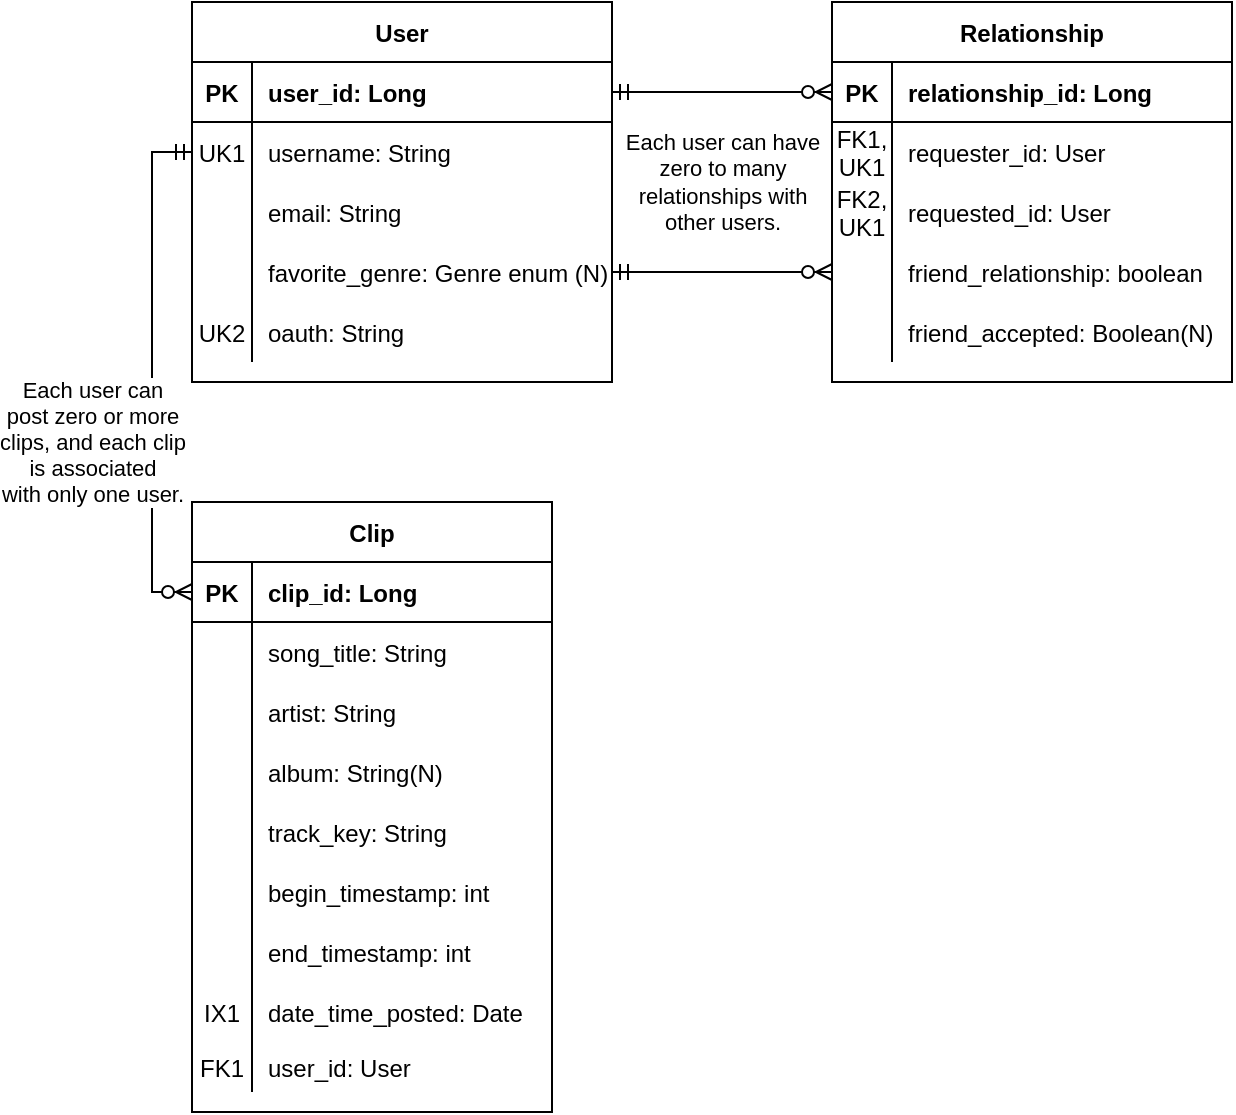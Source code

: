 <mxfile version="13.9.9" type="device"><diagram id="37Z7J8a7XE6H4yeSGgAZ" name="Page-1"><mxGraphModel dx="460" dy="695" grid="1" gridSize="10" guides="1" tooltips="1" connect="1" arrows="1" fold="1" page="1" pageScale="1" pageWidth="850" pageHeight="1100" math="0" shadow="0"><root><mxCell id="0"/><mxCell id="1" parent="0"/><mxCell id="KNyDeAOOPbD6csaYA2hz-42" style="edgeStyle=orthogonalEdgeStyle;rounded=0;orthogonalLoop=1;jettySize=auto;html=1;entryX=1;entryY=0.5;entryDx=0;entryDy=0;startArrow=ERzeroToMany;startFill=1;endArrow=ERmandOne;endFill=0;exitX=0;exitY=0.5;exitDx=0;exitDy=0;" parent="1" source="xBZSRS5c9fNHFquKNub9-20" target="KNyDeAOOPbD6csaYA2hz-11" edge="1"><mxGeometry relative="1" as="geometry"><mxPoint x="440" y="300" as="sourcePoint"/></mxGeometry></mxCell><mxCell id="KNyDeAOOPbD6csaYA2hz-41" style="edgeStyle=orthogonalEdgeStyle;rounded=0;orthogonalLoop=1;jettySize=auto;html=1;startArrow=ERzeroToMany;startFill=1;endArrow=ERmandOne;endFill=0;exitX=0;exitY=0.5;exitDx=0;exitDy=0;" parent="1" source="xBZSRS5c9fNHFquKNub9-2" target="KNyDeAOOPbD6csaYA2hz-2" edge="1"><mxGeometry relative="1" as="geometry"><mxPoint x="440" y="250" as="sourcePoint"/></mxGeometry></mxCell><mxCell id="i-KPgfUOp5TvV-Z0CG1M-5" value="Each user can have&lt;br&gt;zero to many &lt;br&gt;relationships with&lt;br&gt;other users." style="edgeLabel;html=1;align=center;verticalAlign=middle;resizable=0;points=[];" parent="KNyDeAOOPbD6csaYA2hz-41" vertex="1" connectable="0"><mxGeometry x="-0.2" y="-1" relative="1" as="geometry"><mxPoint x="-11" y="46" as="offset"/></mxGeometry></mxCell><mxCell id="KNyDeAOOPbD6csaYA2hz-73" style="edgeStyle=orthogonalEdgeStyle;rounded=0;orthogonalLoop=1;jettySize=auto;html=1;exitX=0;exitY=0.5;exitDx=0;exitDy=0;startArrow=ERzeroToMany;startFill=1;endArrow=ERmandOne;endFill=0;entryX=0;entryY=0.5;entryDx=0;entryDy=0;" parent="1" source="KNyDeAOOPbD6csaYA2hz-28" target="KNyDeAOOPbD6csaYA2hz-5" edge="1"><mxGeometry relative="1" as="geometry"><mxPoint x="200" y="305" as="targetPoint"/></mxGeometry></mxCell><mxCell id="i-KPgfUOp5TvV-Z0CG1M-1" value="Each user can &lt;br&gt;post zero or more &lt;br&gt;clips, and each clip &lt;br&gt;is associated &lt;br&gt;with only one user." style="edgeLabel;html=1;align=center;verticalAlign=middle;resizable=0;points=[];" parent="KNyDeAOOPbD6csaYA2hz-73" vertex="1" connectable="0"><mxGeometry x="-0.3" y="3" relative="1" as="geometry"><mxPoint x="-27" y="-4" as="offset"/></mxGeometry></mxCell><mxCell id="KNyDeAOOPbD6csaYA2hz-1" value="User" style="shape=table;startSize=30;container=1;collapsible=1;childLayout=tableLayout;fixedRows=1;rowLines=0;fontStyle=1;align=center;resizeLast=1;" parent="1" vertex="1"><mxGeometry x="220" y="130" width="210" height="190" as="geometry"/></mxCell><mxCell id="KNyDeAOOPbD6csaYA2hz-2" value="" style="shape=partialRectangle;collapsible=0;dropTarget=0;pointerEvents=0;fillColor=none;top=0;left=0;bottom=1;right=0;points=[[0,0.5],[1,0.5]];portConstraint=eastwest;" parent="KNyDeAOOPbD6csaYA2hz-1" vertex="1"><mxGeometry y="30" width="210" height="30" as="geometry"/></mxCell><mxCell id="KNyDeAOOPbD6csaYA2hz-3" value="PK" style="shape=partialRectangle;connectable=0;fillColor=none;top=0;left=0;bottom=0;right=0;fontStyle=1;overflow=hidden;" parent="KNyDeAOOPbD6csaYA2hz-2" vertex="1"><mxGeometry width="30" height="30" as="geometry"/></mxCell><mxCell id="KNyDeAOOPbD6csaYA2hz-4" value="user_id: Long" style="shape=partialRectangle;connectable=0;fillColor=none;top=0;left=0;bottom=0;right=0;align=left;spacingLeft=6;fontStyle=1;overflow=hidden;" parent="KNyDeAOOPbD6csaYA2hz-2" vertex="1"><mxGeometry x="30" width="180" height="30" as="geometry"/></mxCell><mxCell id="KNyDeAOOPbD6csaYA2hz-5" value="" style="shape=partialRectangle;collapsible=0;dropTarget=0;pointerEvents=0;fillColor=none;top=0;left=0;bottom=0;right=0;points=[[0,0.5],[1,0.5]];portConstraint=eastwest;" parent="KNyDeAOOPbD6csaYA2hz-1" vertex="1"><mxGeometry y="60" width="210" height="30" as="geometry"/></mxCell><mxCell id="KNyDeAOOPbD6csaYA2hz-6" value="UK1" style="shape=partialRectangle;connectable=0;fillColor=none;top=0;left=0;bottom=0;right=0;editable=1;overflow=hidden;" parent="KNyDeAOOPbD6csaYA2hz-5" vertex="1"><mxGeometry width="30" height="30" as="geometry"/></mxCell><mxCell id="KNyDeAOOPbD6csaYA2hz-7" value="username: String" style="shape=partialRectangle;connectable=0;fillColor=none;top=0;left=0;bottom=0;right=0;align=left;spacingLeft=6;overflow=hidden;" parent="KNyDeAOOPbD6csaYA2hz-5" vertex="1"><mxGeometry x="30" width="180" height="30" as="geometry"/></mxCell><mxCell id="KNyDeAOOPbD6csaYA2hz-8" value="" style="shape=partialRectangle;collapsible=0;dropTarget=0;pointerEvents=0;fillColor=none;top=0;left=0;bottom=0;right=0;points=[[0,0.5],[1,0.5]];portConstraint=eastwest;" parent="KNyDeAOOPbD6csaYA2hz-1" vertex="1"><mxGeometry y="90" width="210" height="30" as="geometry"/></mxCell><mxCell id="KNyDeAOOPbD6csaYA2hz-9" value="" style="shape=partialRectangle;connectable=0;fillColor=none;top=0;left=0;bottom=0;right=0;editable=1;overflow=hidden;" parent="KNyDeAOOPbD6csaYA2hz-8" vertex="1"><mxGeometry width="30" height="30" as="geometry"/></mxCell><mxCell id="KNyDeAOOPbD6csaYA2hz-10" value="email: String" style="shape=partialRectangle;connectable=0;fillColor=none;top=0;left=0;bottom=0;right=0;align=left;spacingLeft=6;overflow=hidden;" parent="KNyDeAOOPbD6csaYA2hz-8" vertex="1"><mxGeometry x="30" width="180" height="30" as="geometry"/></mxCell><mxCell id="KNyDeAOOPbD6csaYA2hz-11" value="" style="shape=partialRectangle;collapsible=0;dropTarget=0;pointerEvents=0;fillColor=none;top=0;left=0;bottom=0;right=0;points=[[0,0.5],[1,0.5]];portConstraint=eastwest;" parent="KNyDeAOOPbD6csaYA2hz-1" vertex="1"><mxGeometry y="120" width="210" height="30" as="geometry"/></mxCell><mxCell id="KNyDeAOOPbD6csaYA2hz-12" value="" style="shape=partialRectangle;connectable=0;fillColor=none;top=0;left=0;bottom=0;right=0;editable=1;overflow=hidden;" parent="KNyDeAOOPbD6csaYA2hz-11" vertex="1"><mxGeometry width="30" height="30" as="geometry"/></mxCell><mxCell id="KNyDeAOOPbD6csaYA2hz-13" value="favorite_genre: Genre enum (N)" style="shape=partialRectangle;connectable=0;fillColor=none;top=0;left=0;bottom=0;right=0;align=left;spacingLeft=6;overflow=hidden;" parent="KNyDeAOOPbD6csaYA2hz-11" vertex="1"><mxGeometry x="30" width="180" height="30" as="geometry"/></mxCell><mxCell id="xBZSRS5c9fNHFquKNub9-26" style="shape=partialRectangle;collapsible=0;dropTarget=0;pointerEvents=0;fillColor=none;top=0;left=0;bottom=0;right=0;points=[[0,0.5],[1,0.5]];portConstraint=eastwest;" parent="KNyDeAOOPbD6csaYA2hz-1" vertex="1"><mxGeometry y="150" width="210" height="30" as="geometry"/></mxCell><mxCell id="xBZSRS5c9fNHFquKNub9-27" value="UK2" style="shape=partialRectangle;connectable=0;fillColor=none;top=0;left=0;bottom=0;right=0;editable=1;overflow=hidden;" parent="xBZSRS5c9fNHFquKNub9-26" vertex="1"><mxGeometry width="30" height="30" as="geometry"/></mxCell><mxCell id="xBZSRS5c9fNHFquKNub9-28" value="oauth: String" style="shape=partialRectangle;connectable=0;fillColor=none;top=0;left=0;bottom=0;right=0;align=left;spacingLeft=6;overflow=hidden;" parent="xBZSRS5c9fNHFquKNub9-26" vertex="1"><mxGeometry x="30" width="180" height="30" as="geometry"/></mxCell><mxCell id="xBZSRS5c9fNHFquKNub9-1" value="Relationship" style="shape=table;startSize=30;container=1;collapsible=1;childLayout=tableLayout;fixedRows=1;rowLines=0;fontStyle=1;align=center;resizeLast=1;" parent="1" vertex="1"><mxGeometry x="540" y="130" width="200" height="190" as="geometry"/></mxCell><mxCell id="xBZSRS5c9fNHFquKNub9-2" value="" style="shape=partialRectangle;collapsible=0;dropTarget=0;pointerEvents=0;fillColor=none;top=0;left=0;bottom=1;right=0;points=[[0,0.5],[1,0.5]];portConstraint=eastwest;" parent="xBZSRS5c9fNHFquKNub9-1" vertex="1"><mxGeometry y="30" width="200" height="30" as="geometry"/></mxCell><mxCell id="xBZSRS5c9fNHFquKNub9-3" value="PK" style="shape=partialRectangle;connectable=0;fillColor=none;top=0;left=0;bottom=0;right=0;fontStyle=1;overflow=hidden;" parent="xBZSRS5c9fNHFquKNub9-2" vertex="1"><mxGeometry width="30" height="30" as="geometry"/></mxCell><mxCell id="xBZSRS5c9fNHFquKNub9-4" value="relationship_id: Long" style="shape=partialRectangle;connectable=0;fillColor=none;top=0;left=0;bottom=0;right=0;align=left;spacingLeft=6;fontStyle=1;overflow=hidden;" parent="xBZSRS5c9fNHFquKNub9-2" vertex="1"><mxGeometry x="30" width="170" height="30" as="geometry"/></mxCell><mxCell id="xBZSRS5c9fNHFquKNub9-5" value="" style="shape=partialRectangle;collapsible=0;dropTarget=0;pointerEvents=0;fillColor=none;top=0;left=0;bottom=0;right=0;points=[[0,0.5],[1,0.5]];portConstraint=eastwest;" parent="xBZSRS5c9fNHFquKNub9-1" vertex="1"><mxGeometry y="60" width="200" height="30" as="geometry"/></mxCell><mxCell id="xBZSRS5c9fNHFquKNub9-6" value="FK1,&#10;UK1&#10;" style="shape=partialRectangle;connectable=0;fillColor=none;top=0;left=0;bottom=0;right=0;editable=1;overflow=hidden;" parent="xBZSRS5c9fNHFquKNub9-5" vertex="1"><mxGeometry width="30" height="30" as="geometry"/></mxCell><mxCell id="xBZSRS5c9fNHFquKNub9-7" value="requester_id: User" style="shape=partialRectangle;connectable=0;fillColor=none;top=0;left=0;bottom=0;right=0;align=left;spacingLeft=6;overflow=hidden;" parent="xBZSRS5c9fNHFquKNub9-5" vertex="1"><mxGeometry x="30" width="170" height="30" as="geometry"/></mxCell><mxCell id="xBZSRS5c9fNHFquKNub9-8" value="" style="shape=partialRectangle;collapsible=0;dropTarget=0;pointerEvents=0;fillColor=none;top=0;left=0;bottom=0;right=0;points=[[0,0.5],[1,0.5]];portConstraint=eastwest;" parent="xBZSRS5c9fNHFquKNub9-1" vertex="1"><mxGeometry y="90" width="200" height="30" as="geometry"/></mxCell><mxCell id="xBZSRS5c9fNHFquKNub9-9" value="FK2,&#10;UK1" style="shape=partialRectangle;connectable=0;fillColor=none;top=0;left=0;bottom=0;right=0;editable=1;overflow=hidden;" parent="xBZSRS5c9fNHFquKNub9-8" vertex="1"><mxGeometry width="30" height="30" as="geometry"/></mxCell><mxCell id="xBZSRS5c9fNHFquKNub9-10" value="requested_id: User" style="shape=partialRectangle;connectable=0;fillColor=none;top=0;left=0;bottom=0;right=0;align=left;spacingLeft=6;overflow=hidden;" parent="xBZSRS5c9fNHFquKNub9-8" vertex="1"><mxGeometry x="30" width="170" height="30" as="geometry"/></mxCell><mxCell id="xBZSRS5c9fNHFquKNub9-20" style="shape=partialRectangle;collapsible=0;dropTarget=0;pointerEvents=0;fillColor=none;top=0;left=0;bottom=0;right=0;points=[[0,0.5],[1,0.5]];portConstraint=eastwest;" parent="xBZSRS5c9fNHFquKNub9-1" vertex="1"><mxGeometry y="120" width="200" height="30" as="geometry"/></mxCell><mxCell id="xBZSRS5c9fNHFquKNub9-21" style="shape=partialRectangle;connectable=0;fillColor=none;top=0;left=0;bottom=0;right=0;editable=1;overflow=hidden;" parent="xBZSRS5c9fNHFquKNub9-20" vertex="1"><mxGeometry width="30" height="30" as="geometry"/></mxCell><mxCell id="xBZSRS5c9fNHFquKNub9-22" value="friend_relationship: boolean" style="shape=partialRectangle;connectable=0;fillColor=none;top=0;left=0;bottom=0;right=0;align=left;spacingLeft=6;overflow=hidden;" parent="xBZSRS5c9fNHFquKNub9-20" vertex="1"><mxGeometry x="30" width="170" height="30" as="geometry"/></mxCell><mxCell id="xBZSRS5c9fNHFquKNub9-29" style="shape=partialRectangle;collapsible=0;dropTarget=0;pointerEvents=0;fillColor=none;top=0;left=0;bottom=0;right=0;points=[[0,0.5],[1,0.5]];portConstraint=eastwest;" parent="xBZSRS5c9fNHFquKNub9-1" vertex="1"><mxGeometry y="150" width="200" height="30" as="geometry"/></mxCell><mxCell id="xBZSRS5c9fNHFquKNub9-30" style="shape=partialRectangle;connectable=0;fillColor=none;top=0;left=0;bottom=0;right=0;editable=1;overflow=hidden;" parent="xBZSRS5c9fNHFquKNub9-29" vertex="1"><mxGeometry width="30" height="30" as="geometry"/></mxCell><mxCell id="xBZSRS5c9fNHFquKNub9-31" value="friend_accepted: Boolean(N)" style="shape=partialRectangle;connectable=0;fillColor=none;top=0;left=0;bottom=0;right=0;align=left;spacingLeft=6;overflow=hidden;" parent="xBZSRS5c9fNHFquKNub9-29" vertex="1"><mxGeometry x="30" width="170" height="30" as="geometry"/></mxCell><mxCell id="KNyDeAOOPbD6csaYA2hz-27" value="Clip" style="shape=table;startSize=30;container=1;collapsible=1;childLayout=tableLayout;fixedRows=1;rowLines=0;fontStyle=1;align=center;resizeLast=1;" parent="1" vertex="1"><mxGeometry x="220" y="380" width="180" height="305" as="geometry"/></mxCell><mxCell id="KNyDeAOOPbD6csaYA2hz-28" value="" style="shape=partialRectangle;collapsible=0;dropTarget=0;pointerEvents=0;fillColor=none;top=0;left=0;bottom=1;right=0;points=[[0,0.5],[1,0.5]];portConstraint=eastwest;" parent="KNyDeAOOPbD6csaYA2hz-27" vertex="1"><mxGeometry y="30" width="180" height="30" as="geometry"/></mxCell><mxCell id="KNyDeAOOPbD6csaYA2hz-29" value="PK" style="shape=partialRectangle;connectable=0;fillColor=none;top=0;left=0;bottom=0;right=0;fontStyle=1;overflow=hidden;" parent="KNyDeAOOPbD6csaYA2hz-28" vertex="1"><mxGeometry width="30" height="30" as="geometry"/></mxCell><mxCell id="KNyDeAOOPbD6csaYA2hz-30" value="clip_id: Long" style="shape=partialRectangle;connectable=0;fillColor=none;top=0;left=0;bottom=0;right=0;align=left;spacingLeft=6;fontStyle=1;overflow=hidden;" parent="KNyDeAOOPbD6csaYA2hz-28" vertex="1"><mxGeometry x="30" width="150" height="30" as="geometry"/></mxCell><mxCell id="KNyDeAOOPbD6csaYA2hz-31" value="" style="shape=partialRectangle;collapsible=0;dropTarget=0;pointerEvents=0;fillColor=none;top=0;left=0;bottom=0;right=0;points=[[0,0.5],[1,0.5]];portConstraint=eastwest;" parent="KNyDeAOOPbD6csaYA2hz-27" vertex="1"><mxGeometry y="60" width="180" height="30" as="geometry"/></mxCell><mxCell id="KNyDeAOOPbD6csaYA2hz-32" value="" style="shape=partialRectangle;connectable=0;fillColor=none;top=0;left=0;bottom=0;right=0;editable=1;overflow=hidden;" parent="KNyDeAOOPbD6csaYA2hz-31" vertex="1"><mxGeometry width="30" height="30" as="geometry"/></mxCell><mxCell id="KNyDeAOOPbD6csaYA2hz-33" value="song_title: String" style="shape=partialRectangle;connectable=0;fillColor=none;top=0;left=0;bottom=0;right=0;align=left;spacingLeft=6;overflow=hidden;" parent="KNyDeAOOPbD6csaYA2hz-31" vertex="1"><mxGeometry x="30" width="150" height="30" as="geometry"/></mxCell><mxCell id="KNyDeAOOPbD6csaYA2hz-34" value="" style="shape=partialRectangle;collapsible=0;dropTarget=0;pointerEvents=0;fillColor=none;top=0;left=0;bottom=0;right=0;points=[[0,0.5],[1,0.5]];portConstraint=eastwest;" parent="KNyDeAOOPbD6csaYA2hz-27" vertex="1"><mxGeometry y="90" width="180" height="30" as="geometry"/></mxCell><mxCell id="KNyDeAOOPbD6csaYA2hz-35" value="" style="shape=partialRectangle;connectable=0;fillColor=none;top=0;left=0;bottom=0;right=0;editable=1;overflow=hidden;" parent="KNyDeAOOPbD6csaYA2hz-34" vertex="1"><mxGeometry width="30" height="30" as="geometry"/></mxCell><mxCell id="KNyDeAOOPbD6csaYA2hz-36" value="artist: String" style="shape=partialRectangle;connectable=0;fillColor=none;top=0;left=0;bottom=0;right=0;align=left;spacingLeft=6;overflow=hidden;" parent="KNyDeAOOPbD6csaYA2hz-34" vertex="1"><mxGeometry x="30" width="150" height="30" as="geometry"/></mxCell><mxCell id="KNyDeAOOPbD6csaYA2hz-37" value="" style="shape=partialRectangle;collapsible=0;dropTarget=0;pointerEvents=0;fillColor=none;top=0;left=0;bottom=0;right=0;points=[[0,0.5],[1,0.5]];portConstraint=eastwest;" parent="KNyDeAOOPbD6csaYA2hz-27" vertex="1"><mxGeometry y="120" width="180" height="30" as="geometry"/></mxCell><mxCell id="KNyDeAOOPbD6csaYA2hz-38" value="" style="shape=partialRectangle;connectable=0;fillColor=none;top=0;left=0;bottom=0;right=0;editable=1;overflow=hidden;" parent="KNyDeAOOPbD6csaYA2hz-37" vertex="1"><mxGeometry width="30" height="30" as="geometry"/></mxCell><mxCell id="KNyDeAOOPbD6csaYA2hz-39" value="album: String(N)" style="shape=partialRectangle;connectable=0;fillColor=none;top=0;left=0;bottom=0;right=0;align=left;spacingLeft=6;overflow=hidden;" parent="KNyDeAOOPbD6csaYA2hz-37" vertex="1"><mxGeometry x="30" width="150" height="30" as="geometry"/></mxCell><mxCell id="KNyDeAOOPbD6csaYA2hz-60" style="shape=partialRectangle;collapsible=0;dropTarget=0;pointerEvents=0;fillColor=none;top=0;left=0;bottom=0;right=0;points=[[0,0.5],[1,0.5]];portConstraint=eastwest;" parent="KNyDeAOOPbD6csaYA2hz-27" vertex="1"><mxGeometry y="150" width="180" height="30" as="geometry"/></mxCell><mxCell id="KNyDeAOOPbD6csaYA2hz-61" value="" style="shape=partialRectangle;connectable=0;fillColor=none;top=0;left=0;bottom=0;right=0;editable=1;overflow=hidden;" parent="KNyDeAOOPbD6csaYA2hz-60" vertex="1"><mxGeometry width="30" height="30" as="geometry"/></mxCell><mxCell id="KNyDeAOOPbD6csaYA2hz-62" value="track_key: String" style="shape=partialRectangle;connectable=0;fillColor=none;top=0;left=0;bottom=0;right=0;align=left;spacingLeft=6;overflow=hidden;" parent="KNyDeAOOPbD6csaYA2hz-60" vertex="1"><mxGeometry x="30" width="150" height="30" as="geometry"/></mxCell><mxCell id="KNyDeAOOPbD6csaYA2hz-63" style="shape=partialRectangle;collapsible=0;dropTarget=0;pointerEvents=0;fillColor=none;top=0;left=0;bottom=0;right=0;points=[[0,0.5],[1,0.5]];portConstraint=eastwest;" parent="KNyDeAOOPbD6csaYA2hz-27" vertex="1"><mxGeometry y="180" width="180" height="30" as="geometry"/></mxCell><mxCell id="KNyDeAOOPbD6csaYA2hz-64" style="shape=partialRectangle;connectable=0;fillColor=none;top=0;left=0;bottom=0;right=0;editable=1;overflow=hidden;" parent="KNyDeAOOPbD6csaYA2hz-63" vertex="1"><mxGeometry width="30" height="30" as="geometry"/></mxCell><mxCell id="KNyDeAOOPbD6csaYA2hz-65" value="begin_timestamp: int" style="shape=partialRectangle;connectable=0;fillColor=none;top=0;left=0;bottom=0;right=0;align=left;spacingLeft=6;overflow=hidden;" parent="KNyDeAOOPbD6csaYA2hz-63" vertex="1"><mxGeometry x="30" width="150" height="30" as="geometry"/></mxCell><mxCell id="KNyDeAOOPbD6csaYA2hz-66" style="shape=partialRectangle;collapsible=0;dropTarget=0;pointerEvents=0;fillColor=none;top=0;left=0;bottom=0;right=0;points=[[0,0.5],[1,0.5]];portConstraint=eastwest;" parent="KNyDeAOOPbD6csaYA2hz-27" vertex="1"><mxGeometry y="210" width="180" height="30" as="geometry"/></mxCell><mxCell id="KNyDeAOOPbD6csaYA2hz-67" style="shape=partialRectangle;connectable=0;fillColor=none;top=0;left=0;bottom=0;right=0;editable=1;overflow=hidden;" parent="KNyDeAOOPbD6csaYA2hz-66" vertex="1"><mxGeometry width="30" height="30" as="geometry"/></mxCell><mxCell id="KNyDeAOOPbD6csaYA2hz-68" value="end_timestamp: int" style="shape=partialRectangle;connectable=0;fillColor=none;top=0;left=0;bottom=0;right=0;align=left;spacingLeft=6;overflow=hidden;" parent="KNyDeAOOPbD6csaYA2hz-66" vertex="1"><mxGeometry x="30" width="150" height="30" as="geometry"/></mxCell><mxCell id="KNyDeAOOPbD6csaYA2hz-69" style="shape=partialRectangle;collapsible=0;dropTarget=0;pointerEvents=0;fillColor=none;top=0;left=0;bottom=0;right=0;points=[[0,0.5],[1,0.5]];portConstraint=eastwest;" parent="KNyDeAOOPbD6csaYA2hz-27" vertex="1"><mxGeometry y="240" width="180" height="30" as="geometry"/></mxCell><mxCell id="KNyDeAOOPbD6csaYA2hz-70" value="IX1" style="shape=partialRectangle;connectable=0;fillColor=none;top=0;left=0;bottom=0;right=0;editable=1;overflow=hidden;" parent="KNyDeAOOPbD6csaYA2hz-69" vertex="1"><mxGeometry width="30" height="30" as="geometry"/></mxCell><mxCell id="KNyDeAOOPbD6csaYA2hz-71" value="date_time_posted: Date" style="shape=partialRectangle;connectable=0;fillColor=none;top=0;left=0;bottom=0;right=0;align=left;spacingLeft=6;overflow=hidden;" parent="KNyDeAOOPbD6csaYA2hz-69" vertex="1"><mxGeometry x="30" width="150" height="30" as="geometry"/></mxCell><mxCell id="wTtiMDLsxoV-VZBMmthV-2" style="shape=partialRectangle;collapsible=0;dropTarget=0;pointerEvents=0;fillColor=none;top=0;left=0;bottom=0;right=0;points=[[0,0.5],[1,0.5]];portConstraint=eastwest;" parent="KNyDeAOOPbD6csaYA2hz-27" vertex="1"><mxGeometry y="270" width="180" height="25" as="geometry"/></mxCell><mxCell id="wTtiMDLsxoV-VZBMmthV-3" value="FK1" style="shape=partialRectangle;connectable=0;fillColor=none;top=0;left=0;bottom=0;right=0;editable=1;overflow=hidden;" parent="wTtiMDLsxoV-VZBMmthV-2" vertex="1"><mxGeometry width="30" height="25" as="geometry"/></mxCell><mxCell id="wTtiMDLsxoV-VZBMmthV-4" value="user_id: User" style="shape=partialRectangle;connectable=0;fillColor=none;top=0;left=0;bottom=0;right=0;align=left;spacingLeft=6;overflow=hidden;" parent="wTtiMDLsxoV-VZBMmthV-2" vertex="1"><mxGeometry x="30" width="150" height="25" as="geometry"/></mxCell></root></mxGraphModel></diagram></mxfile>